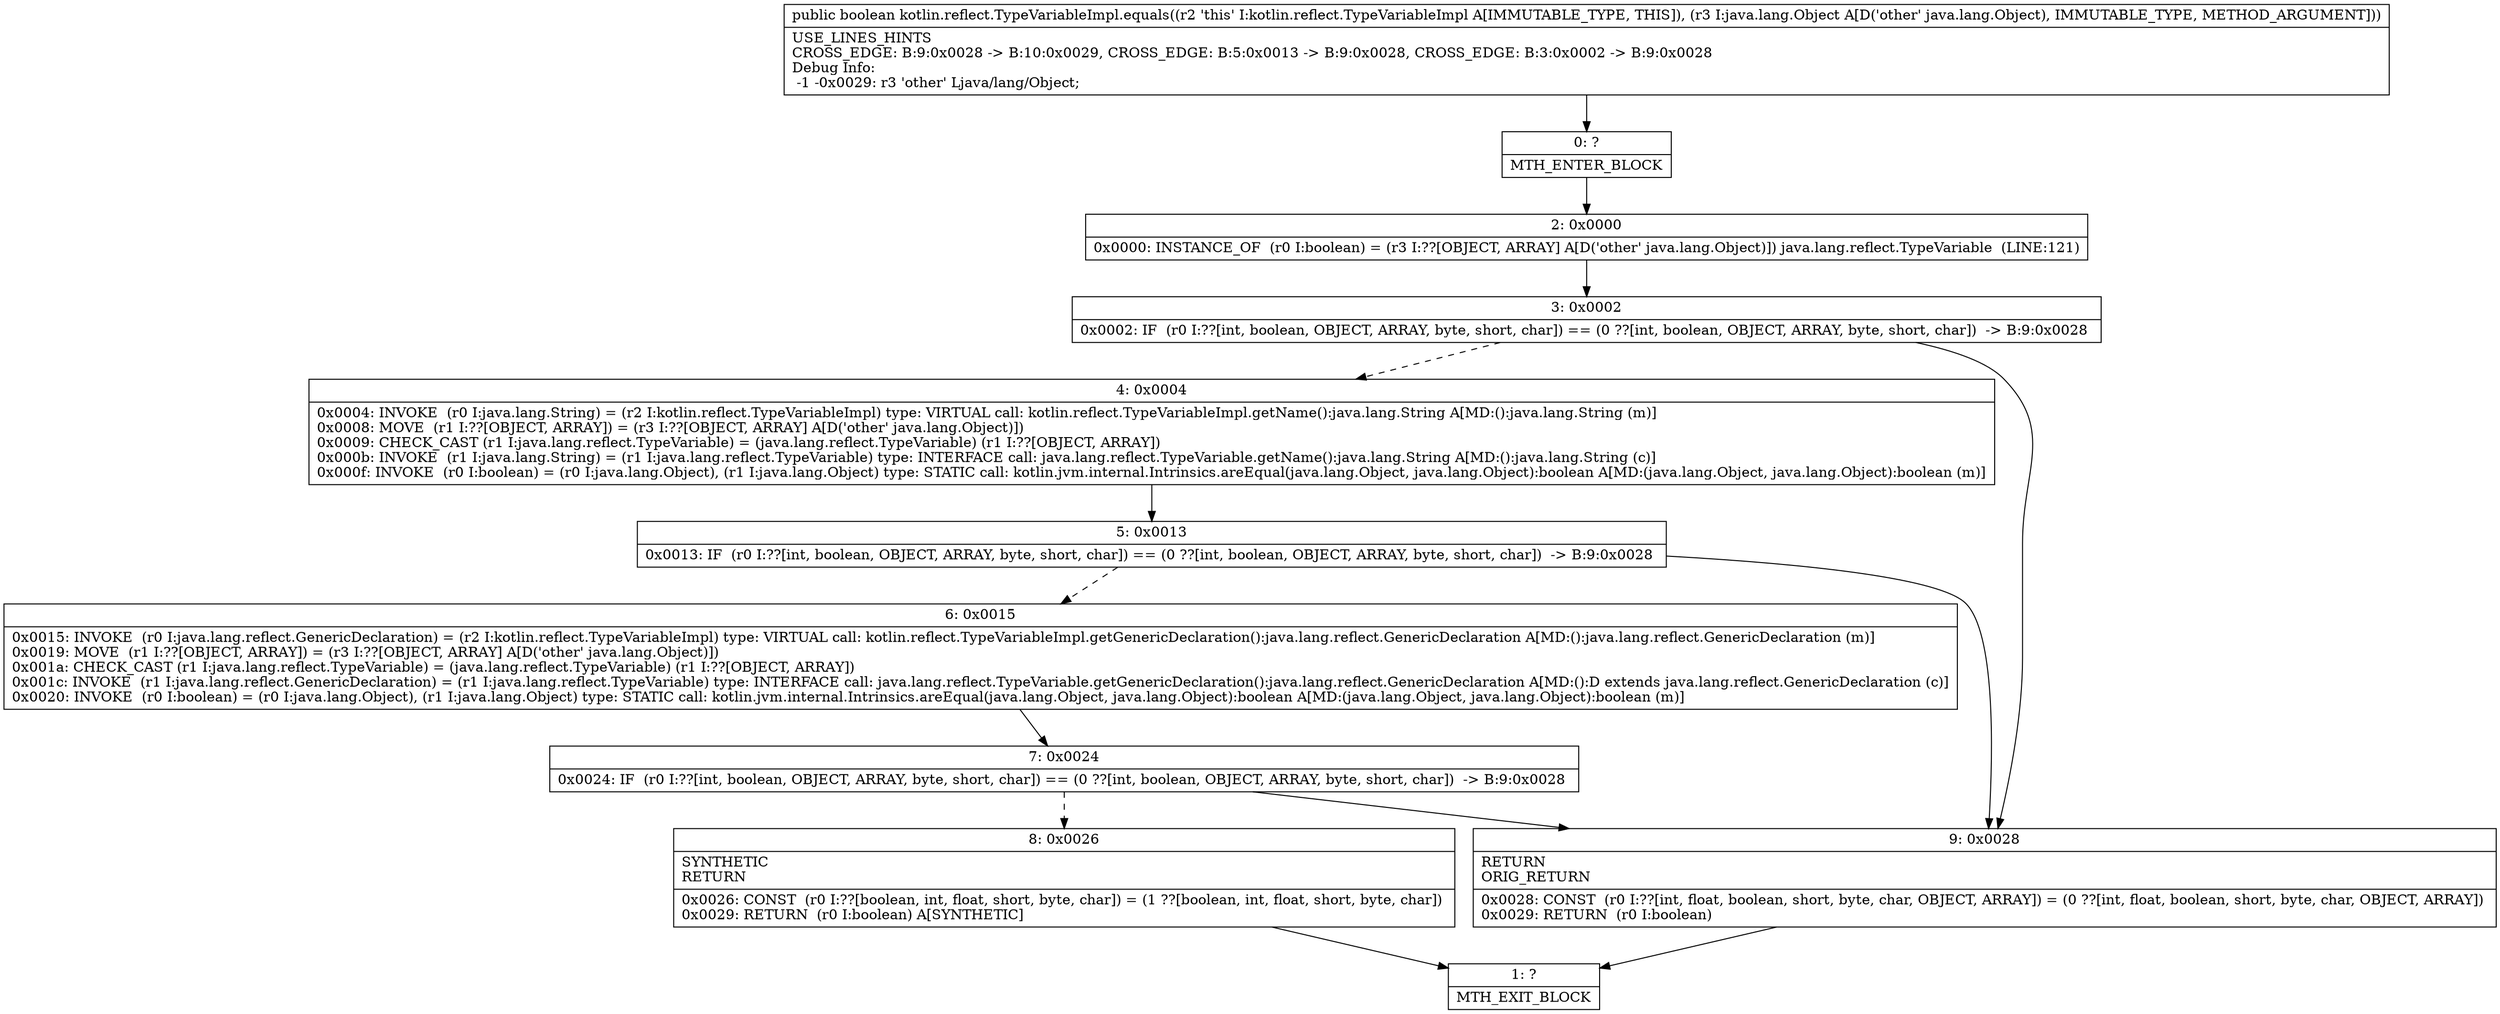 digraph "CFG forkotlin.reflect.TypeVariableImpl.equals(Ljava\/lang\/Object;)Z" {
Node_0 [shape=record,label="{0\:\ ?|MTH_ENTER_BLOCK\l}"];
Node_2 [shape=record,label="{2\:\ 0x0000|0x0000: INSTANCE_OF  (r0 I:boolean) = (r3 I:??[OBJECT, ARRAY] A[D('other' java.lang.Object)]) java.lang.reflect.TypeVariable  (LINE:121)\l}"];
Node_3 [shape=record,label="{3\:\ 0x0002|0x0002: IF  (r0 I:??[int, boolean, OBJECT, ARRAY, byte, short, char]) == (0 ??[int, boolean, OBJECT, ARRAY, byte, short, char])  \-\> B:9:0x0028 \l}"];
Node_4 [shape=record,label="{4\:\ 0x0004|0x0004: INVOKE  (r0 I:java.lang.String) = (r2 I:kotlin.reflect.TypeVariableImpl) type: VIRTUAL call: kotlin.reflect.TypeVariableImpl.getName():java.lang.String A[MD:():java.lang.String (m)]\l0x0008: MOVE  (r1 I:??[OBJECT, ARRAY]) = (r3 I:??[OBJECT, ARRAY] A[D('other' java.lang.Object)]) \l0x0009: CHECK_CAST (r1 I:java.lang.reflect.TypeVariable) = (java.lang.reflect.TypeVariable) (r1 I:??[OBJECT, ARRAY]) \l0x000b: INVOKE  (r1 I:java.lang.String) = (r1 I:java.lang.reflect.TypeVariable) type: INTERFACE call: java.lang.reflect.TypeVariable.getName():java.lang.String A[MD:():java.lang.String (c)]\l0x000f: INVOKE  (r0 I:boolean) = (r0 I:java.lang.Object), (r1 I:java.lang.Object) type: STATIC call: kotlin.jvm.internal.Intrinsics.areEqual(java.lang.Object, java.lang.Object):boolean A[MD:(java.lang.Object, java.lang.Object):boolean (m)]\l}"];
Node_5 [shape=record,label="{5\:\ 0x0013|0x0013: IF  (r0 I:??[int, boolean, OBJECT, ARRAY, byte, short, char]) == (0 ??[int, boolean, OBJECT, ARRAY, byte, short, char])  \-\> B:9:0x0028 \l}"];
Node_6 [shape=record,label="{6\:\ 0x0015|0x0015: INVOKE  (r0 I:java.lang.reflect.GenericDeclaration) = (r2 I:kotlin.reflect.TypeVariableImpl) type: VIRTUAL call: kotlin.reflect.TypeVariableImpl.getGenericDeclaration():java.lang.reflect.GenericDeclaration A[MD:():java.lang.reflect.GenericDeclaration (m)]\l0x0019: MOVE  (r1 I:??[OBJECT, ARRAY]) = (r3 I:??[OBJECT, ARRAY] A[D('other' java.lang.Object)]) \l0x001a: CHECK_CAST (r1 I:java.lang.reflect.TypeVariable) = (java.lang.reflect.TypeVariable) (r1 I:??[OBJECT, ARRAY]) \l0x001c: INVOKE  (r1 I:java.lang.reflect.GenericDeclaration) = (r1 I:java.lang.reflect.TypeVariable) type: INTERFACE call: java.lang.reflect.TypeVariable.getGenericDeclaration():java.lang.reflect.GenericDeclaration A[MD:():D extends java.lang.reflect.GenericDeclaration (c)]\l0x0020: INVOKE  (r0 I:boolean) = (r0 I:java.lang.Object), (r1 I:java.lang.Object) type: STATIC call: kotlin.jvm.internal.Intrinsics.areEqual(java.lang.Object, java.lang.Object):boolean A[MD:(java.lang.Object, java.lang.Object):boolean (m)]\l}"];
Node_7 [shape=record,label="{7\:\ 0x0024|0x0024: IF  (r0 I:??[int, boolean, OBJECT, ARRAY, byte, short, char]) == (0 ??[int, boolean, OBJECT, ARRAY, byte, short, char])  \-\> B:9:0x0028 \l}"];
Node_8 [shape=record,label="{8\:\ 0x0026|SYNTHETIC\lRETURN\l|0x0026: CONST  (r0 I:??[boolean, int, float, short, byte, char]) = (1 ??[boolean, int, float, short, byte, char]) \l0x0029: RETURN  (r0 I:boolean) A[SYNTHETIC]\l}"];
Node_1 [shape=record,label="{1\:\ ?|MTH_EXIT_BLOCK\l}"];
Node_9 [shape=record,label="{9\:\ 0x0028|RETURN\lORIG_RETURN\l|0x0028: CONST  (r0 I:??[int, float, boolean, short, byte, char, OBJECT, ARRAY]) = (0 ??[int, float, boolean, short, byte, char, OBJECT, ARRAY]) \l0x0029: RETURN  (r0 I:boolean) \l}"];
MethodNode[shape=record,label="{public boolean kotlin.reflect.TypeVariableImpl.equals((r2 'this' I:kotlin.reflect.TypeVariableImpl A[IMMUTABLE_TYPE, THIS]), (r3 I:java.lang.Object A[D('other' java.lang.Object), IMMUTABLE_TYPE, METHOD_ARGUMENT]))  | USE_LINES_HINTS\lCROSS_EDGE: B:9:0x0028 \-\> B:10:0x0029, CROSS_EDGE: B:5:0x0013 \-\> B:9:0x0028, CROSS_EDGE: B:3:0x0002 \-\> B:9:0x0028\lDebug Info:\l  \-1 \-0x0029: r3 'other' Ljava\/lang\/Object;\l}"];
MethodNode -> Node_0;Node_0 -> Node_2;
Node_2 -> Node_3;
Node_3 -> Node_4[style=dashed];
Node_3 -> Node_9;
Node_4 -> Node_5;
Node_5 -> Node_6[style=dashed];
Node_5 -> Node_9;
Node_6 -> Node_7;
Node_7 -> Node_8[style=dashed];
Node_7 -> Node_9;
Node_8 -> Node_1;
Node_9 -> Node_1;
}

